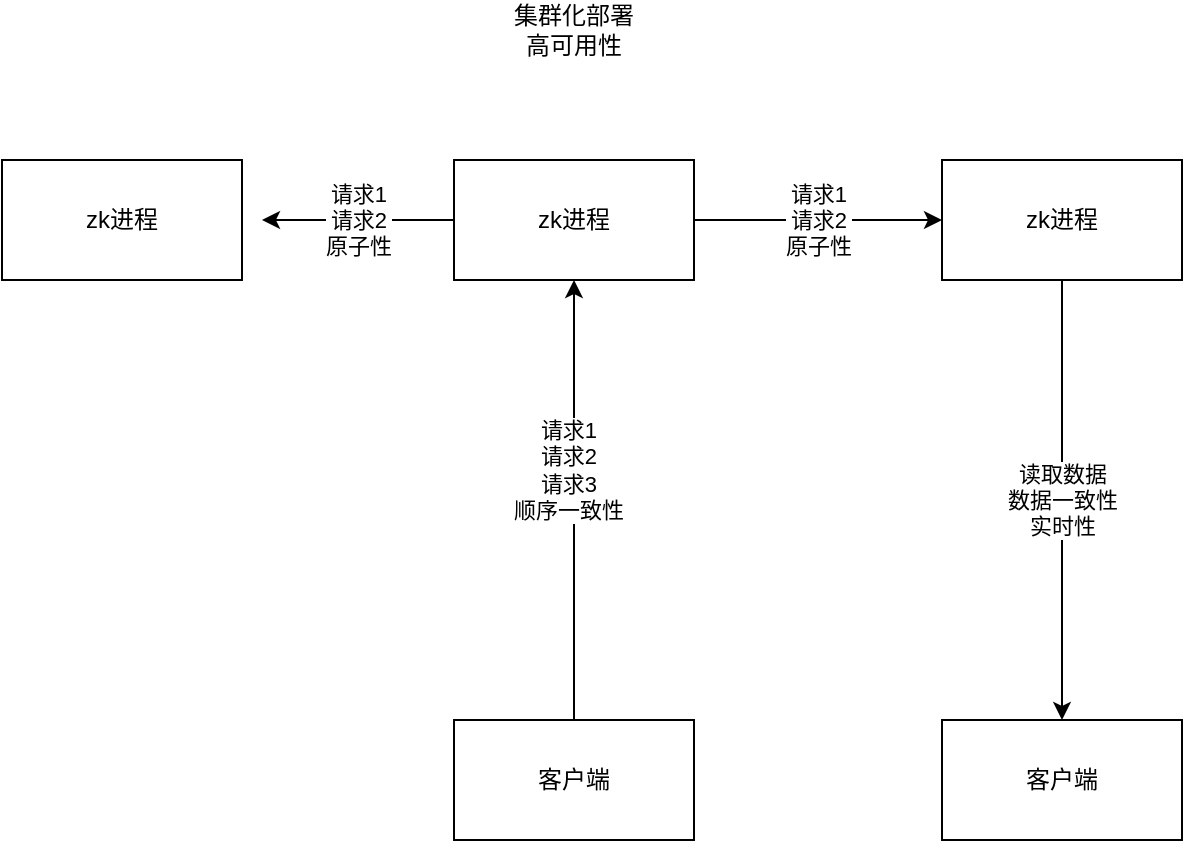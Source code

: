 <mxfile version="14.6.13" type="github">
  <diagram id="_O6-oCjtim-zpr7nSIYI" name="第 1 页">
    <mxGraphModel dx="981" dy="526" grid="1" gridSize="10" guides="1" tooltips="1" connect="1" arrows="1" fold="1" page="1" pageScale="1" pageWidth="827" pageHeight="1169" math="0" shadow="0">
      <root>
        <mxCell id="0" />
        <mxCell id="1" parent="0" />
        <mxCell id="SDBgByifGxUQ3HHhdB2M-1" value="zk进程" style="rounded=0;whiteSpace=wrap;html=1;" vertex="1" parent="1">
          <mxGeometry x="120" y="150" width="120" height="60" as="geometry" />
        </mxCell>
        <mxCell id="SDBgByifGxUQ3HHhdB2M-8" value="请求1&lt;br&gt;请求2&lt;br&gt;原子性" style="edgeStyle=orthogonalEdgeStyle;rounded=0;orthogonalLoop=1;jettySize=auto;html=1;" edge="1" parent="1" source="SDBgByifGxUQ3HHhdB2M-2">
          <mxGeometry relative="1" as="geometry">
            <mxPoint x="250" y="180" as="targetPoint" />
            <Array as="points">
              <mxPoint x="300" y="180" />
              <mxPoint x="300" y="180" />
            </Array>
          </mxGeometry>
        </mxCell>
        <mxCell id="SDBgByifGxUQ3HHhdB2M-9" value="请求1&lt;br&gt;请求2&lt;br&gt;原子性" style="edgeStyle=orthogonalEdgeStyle;rounded=0;orthogonalLoop=1;jettySize=auto;html=1;entryX=0;entryY=0.5;entryDx=0;entryDy=0;" edge="1" parent="1" source="SDBgByifGxUQ3HHhdB2M-2" target="SDBgByifGxUQ3HHhdB2M-3">
          <mxGeometry relative="1" as="geometry" />
        </mxCell>
        <mxCell id="SDBgByifGxUQ3HHhdB2M-2" value="zk进程" style="rounded=0;whiteSpace=wrap;html=1;" vertex="1" parent="1">
          <mxGeometry x="346" y="150" width="120" height="60" as="geometry" />
        </mxCell>
        <mxCell id="SDBgByifGxUQ3HHhdB2M-11" value="读取数据&lt;br&gt;数据一致性&lt;br&gt;实时性" style="edgeStyle=orthogonalEdgeStyle;rounded=0;orthogonalLoop=1;jettySize=auto;html=1;entryX=0.5;entryY=0;entryDx=0;entryDy=0;" edge="1" parent="1" source="SDBgByifGxUQ3HHhdB2M-3" target="SDBgByifGxUQ3HHhdB2M-10">
          <mxGeometry relative="1" as="geometry" />
        </mxCell>
        <mxCell id="SDBgByifGxUQ3HHhdB2M-3" value="zk进程" style="rounded=0;whiteSpace=wrap;html=1;" vertex="1" parent="1">
          <mxGeometry x="590" y="150" width="120" height="60" as="geometry" />
        </mxCell>
        <mxCell id="SDBgByifGxUQ3HHhdB2M-5" style="edgeStyle=orthogonalEdgeStyle;rounded=0;orthogonalLoop=1;jettySize=auto;html=1;" edge="1" parent="1" source="SDBgByifGxUQ3HHhdB2M-4" target="SDBgByifGxUQ3HHhdB2M-2">
          <mxGeometry relative="1" as="geometry" />
        </mxCell>
        <mxCell id="SDBgByifGxUQ3HHhdB2M-7" value="请求1&lt;br&gt;请求2&lt;br&gt;请求3&lt;br&gt;顺序一致性" style="edgeLabel;html=1;align=center;verticalAlign=middle;resizable=0;points=[];" vertex="1" connectable="0" parent="SDBgByifGxUQ3HHhdB2M-5">
          <mxGeometry x="0.136" y="3" relative="1" as="geometry">
            <mxPoint as="offset" />
          </mxGeometry>
        </mxCell>
        <mxCell id="SDBgByifGxUQ3HHhdB2M-4" value="客户端" style="rounded=0;whiteSpace=wrap;html=1;" vertex="1" parent="1">
          <mxGeometry x="346" y="430" width="120" height="60" as="geometry" />
        </mxCell>
        <mxCell id="SDBgByifGxUQ3HHhdB2M-10" value="客户端" style="rounded=0;whiteSpace=wrap;html=1;" vertex="1" parent="1">
          <mxGeometry x="590" y="430" width="120" height="60" as="geometry" />
        </mxCell>
        <mxCell id="SDBgByifGxUQ3HHhdB2M-12" value="集群化部署&lt;br&gt;高可用性" style="text;html=1;strokeColor=none;fillColor=none;align=center;verticalAlign=middle;whiteSpace=wrap;rounded=0;" vertex="1" parent="1">
          <mxGeometry x="369" y="70" width="74" height="30" as="geometry" />
        </mxCell>
      </root>
    </mxGraphModel>
  </diagram>
</mxfile>
